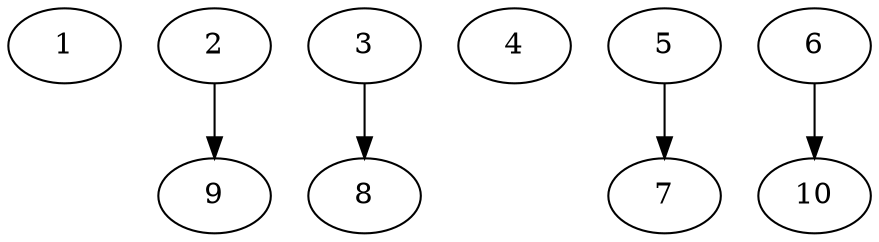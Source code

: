 // DAG automatically generated by daggen at Tue Jul 18 11:30:58 2017
// ./daggen --dot -n 10 --fat 0.8 --regular 0.8 --density 0.2 --jump 4 
digraph G {
  1 [size="995968576030", alpha="0.07"]
  2 [size="7679010886", alpha="0.18"]
  2 -> 9 [size ="134217728"]
  3 [size="18037953112", alpha="0.19"]
  3 -> 8 [size ="33554432"]
  4 [size="748532630164", alpha="0.19"]
  5 [size="66235076736", alpha="0.08"]
  5 -> 7 [size ="134217728"]
  6 [size="38565162175", alpha="0.12"]
  6 -> 10 [size ="838860800"]
  7 [size="24985658069", alpha="0.17"]
  8 [size="1060272294199", alpha="0.16"]
  9 [size="564777951735", alpha="0.18"]
  10 [size="562912271116", alpha="0.15"]
}
